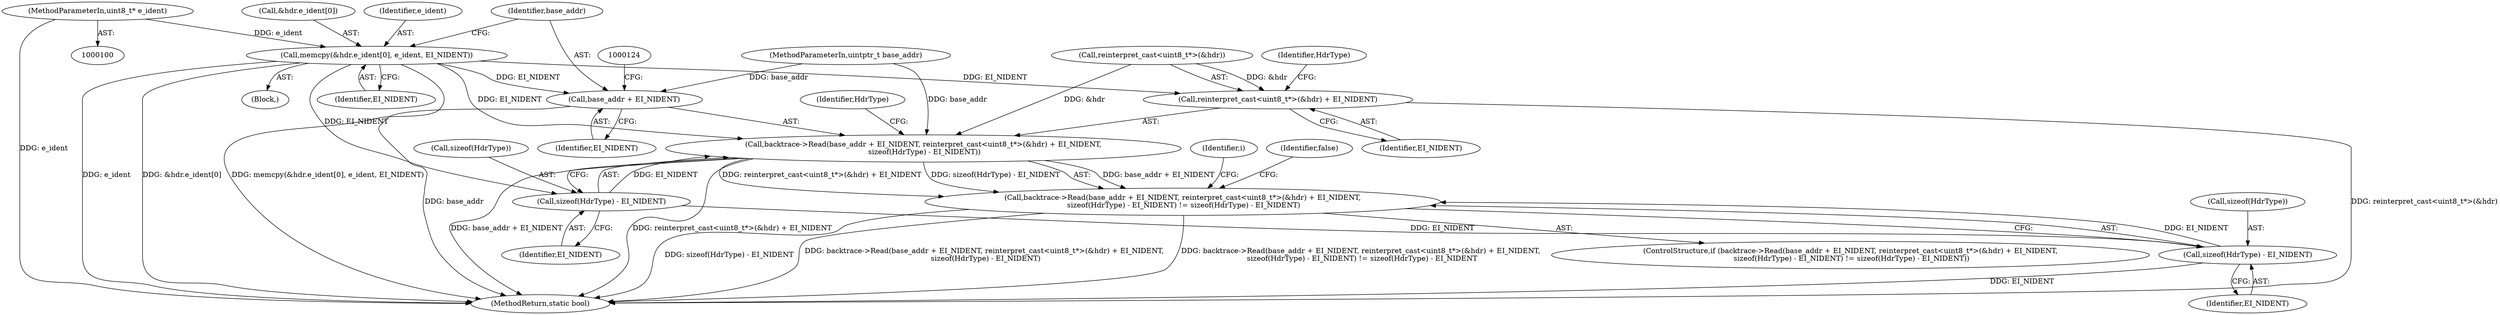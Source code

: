 digraph "0_Android_d917514bd6b270df431ea4e781a865764d406120@API" {
"1000107" [label="(Call,memcpy(&hdr.e_ident[0], e_ident, EI_NIDENT))"];
"1000103" [label="(MethodParameterIn,uint8_t* e_ident)"];
"1000118" [label="(Call,backtrace->Read(base_addr + EI_NIDENT, reinterpret_cast<uint8_t*>(&hdr) + EI_NIDENT,\n sizeof(HdrType) - EI_NIDENT))"];
"1000117" [label="(Call,backtrace->Read(base_addr + EI_NIDENT, reinterpret_cast<uint8_t*>(&hdr) + EI_NIDENT,\n sizeof(HdrType) - EI_NIDENT) != sizeof(HdrType) - EI_NIDENT)"];
"1000119" [label="(Call,base_addr + EI_NIDENT)"];
"1000122" [label="(Call,reinterpret_cast<uint8_t*>(&hdr) + EI_NIDENT)"];
"1000128" [label="(Call,sizeof(HdrType) - EI_NIDENT)"];
"1000132" [label="(Call,sizeof(HdrType) - EI_NIDENT)"];
"1000116" [label="(ControlStructure,if (backtrace->Read(base_addr + EI_NIDENT, reinterpret_cast<uint8_t*>(&hdr) + EI_NIDENT,\n sizeof(HdrType) - EI_NIDENT) != sizeof(HdrType) - EI_NIDENT))"];
"1000129" [label="(Call,sizeof(HdrType))"];
"1000123" [label="(Call,reinterpret_cast<uint8_t*>(&hdr))"];
"1000118" [label="(Call,backtrace->Read(base_addr + EI_NIDENT, reinterpret_cast<uint8_t*>(&hdr) + EI_NIDENT,\n sizeof(HdrType) - EI_NIDENT))"];
"1000131" [label="(Identifier,EI_NIDENT)"];
"1000127" [label="(Identifier,EI_NIDENT)"];
"1000128" [label="(Call,sizeof(HdrType) - EI_NIDENT)"];
"1000324" [label="(MethodReturn,static bool)"];
"1000119" [label="(Call,base_addr + EI_NIDENT)"];
"1000134" [label="(Identifier,HdrType)"];
"1000132" [label="(Call,sizeof(HdrType) - EI_NIDENT)"];
"1000135" [label="(Identifier,EI_NIDENT)"];
"1000121" [label="(Identifier,EI_NIDENT)"];
"1000108" [label="(Call,&hdr.e_ident[0])"];
"1000120" [label="(Identifier,base_addr)"];
"1000130" [label="(Identifier,HdrType)"];
"1000122" [label="(Call,reinterpret_cast<uint8_t*>(&hdr) + EI_NIDENT)"];
"1000115" [label="(Identifier,EI_NIDENT)"];
"1000114" [label="(Identifier,e_ident)"];
"1000138" [label="(Identifier,false)"];
"1000102" [label="(MethodParameterIn,uintptr_t base_addr)"];
"1000103" [label="(MethodParameterIn,uint8_t* e_ident)"];
"1000105" [label="(Block,)"];
"1000142" [label="(Identifier,i)"];
"1000107" [label="(Call,memcpy(&hdr.e_ident[0], e_ident, EI_NIDENT))"];
"1000133" [label="(Call,sizeof(HdrType))"];
"1000117" [label="(Call,backtrace->Read(base_addr + EI_NIDENT, reinterpret_cast<uint8_t*>(&hdr) + EI_NIDENT,\n sizeof(HdrType) - EI_NIDENT) != sizeof(HdrType) - EI_NIDENT)"];
"1000107" -> "1000105"  [label="AST: "];
"1000107" -> "1000115"  [label="CFG: "];
"1000108" -> "1000107"  [label="AST: "];
"1000114" -> "1000107"  [label="AST: "];
"1000115" -> "1000107"  [label="AST: "];
"1000120" -> "1000107"  [label="CFG: "];
"1000107" -> "1000324"  [label="DDG: &hdr.e_ident[0]"];
"1000107" -> "1000324"  [label="DDG: memcpy(&hdr.e_ident[0], e_ident, EI_NIDENT)"];
"1000107" -> "1000324"  [label="DDG: e_ident"];
"1000103" -> "1000107"  [label="DDG: e_ident"];
"1000107" -> "1000118"  [label="DDG: EI_NIDENT"];
"1000107" -> "1000119"  [label="DDG: EI_NIDENT"];
"1000107" -> "1000122"  [label="DDG: EI_NIDENT"];
"1000107" -> "1000128"  [label="DDG: EI_NIDENT"];
"1000103" -> "1000100"  [label="AST: "];
"1000103" -> "1000324"  [label="DDG: e_ident"];
"1000118" -> "1000117"  [label="AST: "];
"1000118" -> "1000128"  [label="CFG: "];
"1000119" -> "1000118"  [label="AST: "];
"1000122" -> "1000118"  [label="AST: "];
"1000128" -> "1000118"  [label="AST: "];
"1000134" -> "1000118"  [label="CFG: "];
"1000118" -> "1000324"  [label="DDG: reinterpret_cast<uint8_t*>(&hdr) + EI_NIDENT"];
"1000118" -> "1000324"  [label="DDG: base_addr + EI_NIDENT"];
"1000118" -> "1000117"  [label="DDG: base_addr + EI_NIDENT"];
"1000118" -> "1000117"  [label="DDG: reinterpret_cast<uint8_t*>(&hdr) + EI_NIDENT"];
"1000118" -> "1000117"  [label="DDG: sizeof(HdrType) - EI_NIDENT"];
"1000102" -> "1000118"  [label="DDG: base_addr"];
"1000123" -> "1000118"  [label="DDG: &hdr"];
"1000128" -> "1000118"  [label="DDG: EI_NIDENT"];
"1000117" -> "1000116"  [label="AST: "];
"1000117" -> "1000132"  [label="CFG: "];
"1000132" -> "1000117"  [label="AST: "];
"1000138" -> "1000117"  [label="CFG: "];
"1000142" -> "1000117"  [label="CFG: "];
"1000117" -> "1000324"  [label="DDG: backtrace->Read(base_addr + EI_NIDENT, reinterpret_cast<uint8_t*>(&hdr) + EI_NIDENT,\n sizeof(HdrType) - EI_NIDENT) != sizeof(HdrType) - EI_NIDENT"];
"1000117" -> "1000324"  [label="DDG: sizeof(HdrType) - EI_NIDENT"];
"1000117" -> "1000324"  [label="DDG: backtrace->Read(base_addr + EI_NIDENT, reinterpret_cast<uint8_t*>(&hdr) + EI_NIDENT,\n sizeof(HdrType) - EI_NIDENT)"];
"1000132" -> "1000117"  [label="DDG: EI_NIDENT"];
"1000119" -> "1000121"  [label="CFG: "];
"1000120" -> "1000119"  [label="AST: "];
"1000121" -> "1000119"  [label="AST: "];
"1000124" -> "1000119"  [label="CFG: "];
"1000119" -> "1000324"  [label="DDG: base_addr"];
"1000102" -> "1000119"  [label="DDG: base_addr"];
"1000122" -> "1000127"  [label="CFG: "];
"1000123" -> "1000122"  [label="AST: "];
"1000127" -> "1000122"  [label="AST: "];
"1000130" -> "1000122"  [label="CFG: "];
"1000122" -> "1000324"  [label="DDG: reinterpret_cast<uint8_t*>(&hdr)"];
"1000123" -> "1000122"  [label="DDG: &hdr"];
"1000128" -> "1000131"  [label="CFG: "];
"1000129" -> "1000128"  [label="AST: "];
"1000131" -> "1000128"  [label="AST: "];
"1000128" -> "1000132"  [label="DDG: EI_NIDENT"];
"1000132" -> "1000135"  [label="CFG: "];
"1000133" -> "1000132"  [label="AST: "];
"1000135" -> "1000132"  [label="AST: "];
"1000132" -> "1000324"  [label="DDG: EI_NIDENT"];
}
